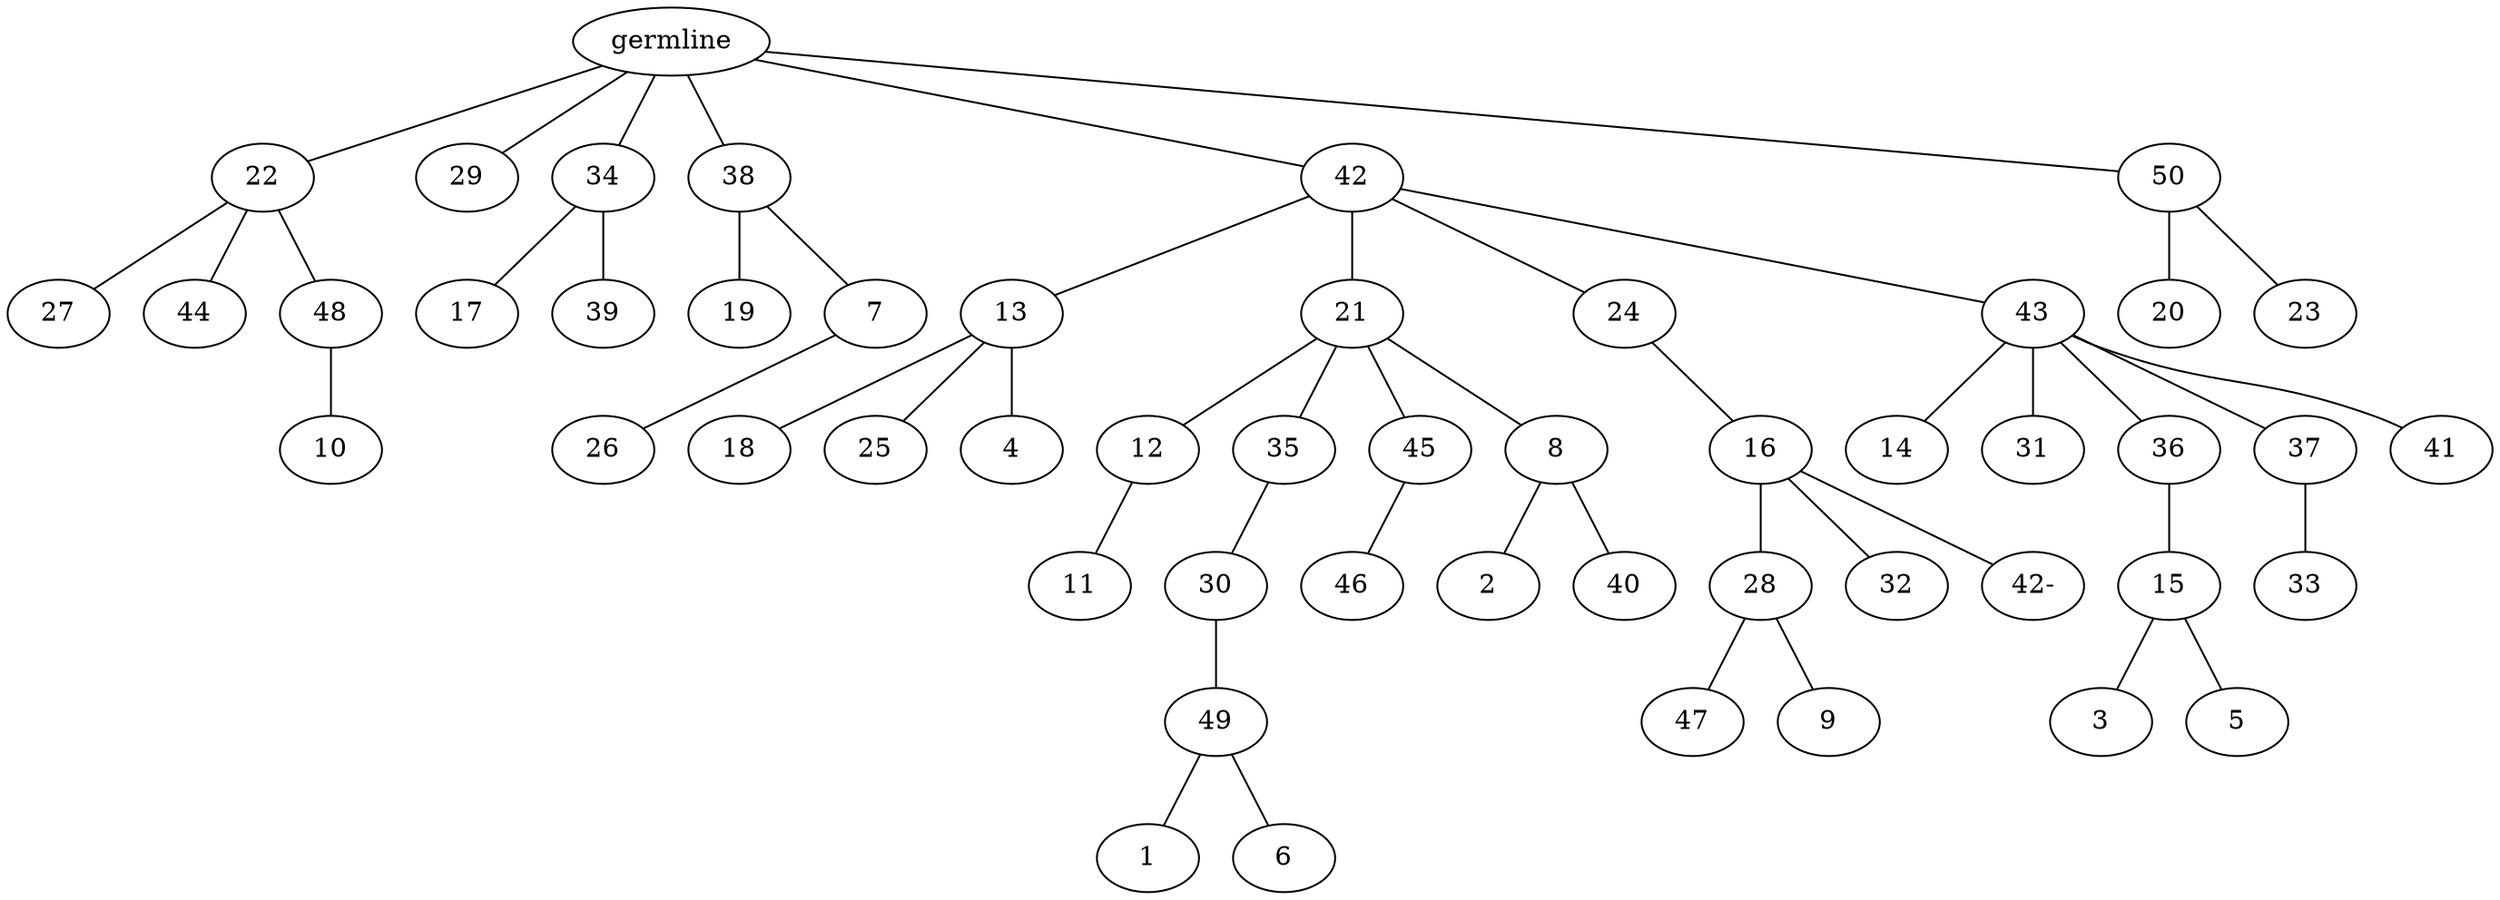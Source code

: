 graph tree {
    "140599371446736" [label="germline"];
    "140599372300640" [label="22"];
    "140599372324624" [label="27"];
    "140599372322608" [label="44"];
    "140599372324768" [label="48"];
    "140599372327232" [label="10"];
    "140599372301888" [label="29"];
    "140599372321552" [label="34"];
    "140599372327424" [label="17"];
    "140599372326320" [label="39"];
    "140599372324816" [label="38"];
    "140599372326800" [label="19"];
    "140599372325120" [label="7"];
    "140599372325312" [label="26"];
    "140599372323664" [label="42"];
    "140599372326752" [label="13"];
    "140599372327328" [label="18"];
    "140599372325648" [label="25"];
    "140599372327088" [label="4"];
    "140599372325984" [label="21"];
    "140599371888912" [label="12"];
    "140599371886752" [label="11"];
    "140599371887952" [label="35"];
    "140599371889968" [label="30"];
    "140599371890016" [label="49"];
    "140599371888480" [label="1"];
    "140599371889248" [label="6"];
    "140599371888720" [label="45"];
    "140599371888816" [label="46"];
    "140599371889776" [label="8"];
    "140599371889440" [label="2"];
    "140599371886400" [label="40"];
    "140599372328432" [label="24"];
    "140599371889104" [label="16"];
    "140599371884576" [label="28"];
    "140599371884144" [label="47"];
    "140599371882848" [label="9"];
    "140599371884192" [label="32"];
    "140599372187536" [label="42-"];
    "140599372328768" [label="43"];
    "140599371885104" [label="14"];
    "140599371884864" [label="31"];
    "140599371885152" [label="36"];
    "140599371884000" [label="15"];
    "140599372321072" [label="3"];
    "140599372323904" [label="5"];
    "140599371883520" [label="37"];
    "140599372567360" [label="33"];
    "140599371882896" [label="41"];
    "140599371887616" [label="50"];
    "140599371883184" [label="20"];
    "140599371445680" [label="23"];
    "140599371446736" -- "140599372300640";
    "140599371446736" -- "140599372301888";
    "140599371446736" -- "140599372321552";
    "140599371446736" -- "140599372324816";
    "140599371446736" -- "140599372323664";
    "140599371446736" -- "140599371887616";
    "140599372300640" -- "140599372324624";
    "140599372300640" -- "140599372322608";
    "140599372300640" -- "140599372324768";
    "140599372324768" -- "140599372327232";
    "140599372321552" -- "140599372327424";
    "140599372321552" -- "140599372326320";
    "140599372324816" -- "140599372326800";
    "140599372324816" -- "140599372325120";
    "140599372325120" -- "140599372325312";
    "140599372323664" -- "140599372326752";
    "140599372323664" -- "140599372325984";
    "140599372323664" -- "140599372328432";
    "140599372323664" -- "140599372328768";
    "140599372326752" -- "140599372327328";
    "140599372326752" -- "140599372325648";
    "140599372326752" -- "140599372327088";
    "140599372325984" -- "140599371888912";
    "140599372325984" -- "140599371887952";
    "140599372325984" -- "140599371888720";
    "140599372325984" -- "140599371889776";
    "140599371888912" -- "140599371886752";
    "140599371887952" -- "140599371889968";
    "140599371889968" -- "140599371890016";
    "140599371890016" -- "140599371888480";
    "140599371890016" -- "140599371889248";
    "140599371888720" -- "140599371888816";
    "140599371889776" -- "140599371889440";
    "140599371889776" -- "140599371886400";
    "140599372328432" -- "140599371889104";
    "140599371889104" -- "140599371884576";
    "140599371889104" -- "140599371884192";
    "140599371889104" -- "140599372187536";
    "140599371884576" -- "140599371884144";
    "140599371884576" -- "140599371882848";
    "140599372328768" -- "140599371885104";
    "140599372328768" -- "140599371884864";
    "140599372328768" -- "140599371885152";
    "140599372328768" -- "140599371883520";
    "140599372328768" -- "140599371882896";
    "140599371885152" -- "140599371884000";
    "140599371884000" -- "140599372321072";
    "140599371884000" -- "140599372323904";
    "140599371883520" -- "140599372567360";
    "140599371887616" -- "140599371883184";
    "140599371887616" -- "140599371445680";
}
